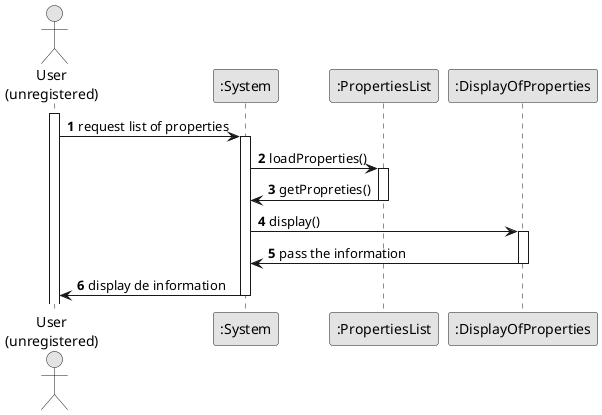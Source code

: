 @startuml
skinparam monochrome true
skinparam packageStyle rectangle
skinparam shadowing false

autonumber

'hide footbox
actor "User\n(unregistered)" as ADM
participant ":System" as System
participant ":PropertiesList" as List
participant ":DisplayOfProperties" as Display


activate ADM

        ADM -> System : request list of properties
        activate System

            System -> List : loadProperties()
            activate List

            List -> System : getPropreties()
            deactivate List

            System -> Display : display()
            activate Display

            Display -> System : pass the information

            deactivate Display

        System -> ADM : display de information
        deactivate System




@enduml